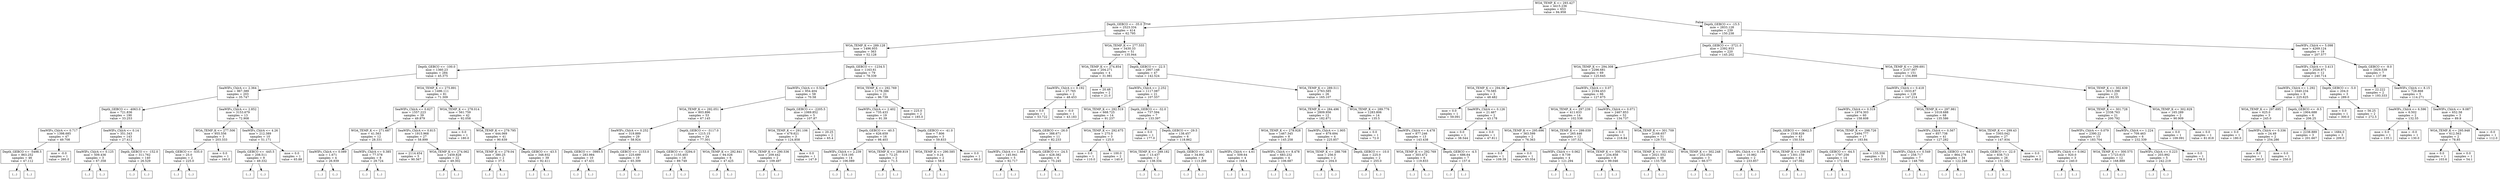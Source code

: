 digraph Tree {
node [shape=box] ;
0 [label="WOA_TEMP_K <= 293.427\nmse = 4415.236\nsamples = 653\nvalue = 94.958"] ;
1 [label="Depth_GEBCO <= -35.0\nmse = 2523.334\nsamples = 414\nvalue = 62.795"] ;
0 -> 1 [labeldistance=2.5, labelangle=45, headlabel="True"] ;
2 [label="WOA_TEMP_K <= 289.128\nmse = 1496.955\nsamples = 363\nvalue = 52.128"] ;
1 -> 2 ;
3 [label="Depth_GEBCO <= -100.0\nmse = 1360.23\nsamples = 284\nvalue = 45.375"] ;
2 -> 3 ;
4 [label="SeaWIFs_ChlrA <= 2.364\nmse = 967.389\nsamples = 203\nvalue = 35.747"] ;
3 -> 4 ;
5 [label="Depth_GEBCO <= -4063.0\nmse = 721.836\nsamples = 190\nvalue = 33.253"] ;
4 -> 5 ;
6 [label="SeaWIFs_ChlrA <= 0.717\nmse = 1398.685\nsamples = 47\nvalue = 49.708"] ;
5 -> 6 ;
7 [label="Depth_GEBCO <= -5498.5\nmse = 863.252\nsamples = 46\nvalue = 47.112"] ;
6 -> 7 ;
8 [label="(...)"] ;
7 -> 8 ;
15 [label="(...)"] ;
7 -> 15 ;
96 [label="mse = -0.0\nsamples = 1\nvalue = 260.0"] ;
6 -> 96 ;
97 [label="SeaWIFs_ChlrA <= 0.14\nmse = 351.343\nsamples = 143\nvalue = 27.412"] ;
5 -> 97 ;
98 [label="SeaWIFs_ChlrA <= 0.125\nmse = 509.436\nsamples = 3\nvalue = 67.358"] ;
97 -> 98 ;
99 [label="(...)"] ;
98 -> 99 ;
100 [label="(...)"] ;
98 -> 100 ;
103 [label="Depth_GEBCO <= -152.0\nmse = 311.762\nsamples = 140\nvalue = 26.529"] ;
97 -> 103 ;
104 [label="(...)"] ;
103 -> 104 ;
273 [label="(...)"] ;
103 -> 273 ;
312 [label="SeaWIFs_ChlrA <= 2.852\nmse = 3153.679\nsamples = 13\nvalue = 72.908"] ;
4 -> 312 ;
313 [label="WOA_TEMP_K <= 277.506\nmse = 955.556\nsamples = 3\nvalue = 203.333"] ;
312 -> 313 ;
314 [label="Depth_GEBCO <= -535.0\nmse = 25.0\nsamples = 2\nvalue = 225.0"] ;
313 -> 314 ;
315 [label="(...)"] ;
314 -> 315 ;
316 [label="(...)"] ;
314 -> 316 ;
317 [label="mse = 0.0\nsamples = 1\nvalue = 160.0"] ;
313 -> 317 ;
318 [label="SeaWIFs_ChlrA <= 4.26\nmse = 212.389\nsamples = 10\nvalue = 51.171"] ;
312 -> 318 ;
319 [label="Depth_GEBCO <= -445.5\nmse = 208.511\nsamples = 9\nvalue = 49.332"] ;
318 -> 319 ;
320 [label="(...)"] ;
319 -> 320 ;
327 [label="(...)"] ;
319 -> 327 ;
328 [label="mse = 0.0\nsamples = 1\nvalue = 65.88"] ;
318 -> 328 ;
329 [label="WOA_TEMP_K <= 275.891\nmse = 1496.111\nsamples = 81\nvalue = 71.309"] ;
3 -> 329 ;
330 [label="SeaWIFs_ChlrA <= 0.627\nmse = 1557.223\nsamples = 39\nvalue = 49.879"] ;
329 -> 330 ;
331 [label="WOA_TEMP_K <= 271.687\nmse = 41.563\nsamples = 12\nvalue = 28.331"] ;
330 -> 331 ;
332 [label="SeaWIFs_ChlrA <= 0.089\nmse = 1.671\nsamples = 4\nvalue = 26.939"] ;
331 -> 332 ;
333 [label="(...)"] ;
332 -> 333 ;
334 [label="(...)"] ;
332 -> 334 ;
335 [label="SeaWIFs_ChlrA <= 0.385\nmse = 77.578\nsamples = 8\nvalue = 29.724"] ;
331 -> 335 ;
336 [label="(...)"] ;
335 -> 336 ;
339 [label="(...)"] ;
335 -> 339 ;
340 [label="SeaWIFs_ChlrA <= 0.815\nmse = 1915.968\nsamples = 27\nvalue = 58.899"] ;
330 -> 340 ;
341 [label="mse = 2114.454\nsamples = 5\nvalue = 90.567"] ;
340 -> 341 ;
342 [label="WOA_TEMP_K <= 274.062\nmse = 1459.828\nsamples = 22\nvalue = 49.302"] ;
340 -> 342 ;
343 [label="(...)"] ;
342 -> 343 ;
350 [label="(...)"] ;
342 -> 350 ;
351 [label="WOA_TEMP_K <= 278.014\nmse = 561.759\nsamples = 42\nvalue = 92.058"] ;
329 -> 351 ;
352 [label="mse = 0.0\nsamples = 1\nvalue = 180.0"] ;
351 -> 352 ;
353 [label="WOA_TEMP_K <= 279.795\nmse = 444.069\nsamples = 41\nvalue = 90.639"] ;
351 -> 353 ;
354 [label="WOA_TEMP_K <= 279.04\nmse = 380.25\nsamples = 2\nvalue = 37.5"] ;
353 -> 354 ;
355 [label="(...)"] ;
354 -> 355 ;
356 [label="(...)"] ;
354 -> 356 ;
357 [label="Depth_GEBCO <= -43.5\nmse = 348.932\nsamples = 39\nvalue = 92.411"] ;
353 -> 357 ;
358 [label="(...)"] ;
357 -> 358 ;
397 [label="(...)"] ;
357 -> 397 ;
408 [label="Depth_GEBCO <= -1234.5\nmse = 1163.61\nsamples = 79\nvalue = 78.339"] ;
2 -> 408 ;
409 [label="SeaWIFs_ChlrA <= 0.524\nmse = 954.404\nsamples = 58\nvalue = 70.58"] ;
408 -> 409 ;
410 [label="WOA_TEMP_K <= 292.051\nmse = 803.896\nsamples = 53\nvalue = 67.145"] ;
409 -> 410 ;
411 [label="SeaWIFs_ChlrA <= 0.252\nmse = 319.889\nsamples = 29\nvalue = 58.924"] ;
410 -> 411 ;
412 [label="Depth_GEBCO <= -3985.5\nmse = 283.984\nsamples = 10\nvalue = 47.431"] ;
411 -> 412 ;
413 [label="(...)"] ;
412 -> 413 ;
426 [label="(...)"] ;
412 -> 426 ;
431 [label="Depth_GEBCO <= -2153.0\nmse = 225.689\nsamples = 19\nvalue = 65.309"] ;
411 -> 431 ;
432 [label="(...)"] ;
431 -> 432 ;
463 [label="(...)"] ;
431 -> 463 ;
464 [label="Depth_GEBCO <= -3117.0\nmse = 1215.15\nsamples = 24\nvalue = 77.301"] ;
410 -> 464 ;
465 [label="Depth_GEBCO <= -3294.0\nmse = 1155.403\nsamples = 18\nvalue = 89.749"] ;
464 -> 465 ;
466 [label="(...)"] ;
465 -> 466 ;
497 [label="(...)"] ;
465 -> 497 ;
500 [label="WOA_TEMP_K <= 292.841\nmse = 94.026\nsamples = 6\nvalue = 47.425"] ;
464 -> 500 ;
501 [label="(...)"] ;
500 -> 501 ;
504 [label="(...)"] ;
500 -> 504 ;
505 [label="Depth_GEBCO <= -2205.5\nmse = 1069.852\nsamples = 5\nvalue = 107.87"] ;
409 -> 505 ;
506 [label="WOA_TEMP_K <= 291.106\nmse = 479.621\nsamples = 3\nvalue = 124.858"] ;
505 -> 506 ;
507 [label="WOA_TEMP_K <= 290.536\nmse = 209.442\nsamples = 2\nvalue = 109.497"] ;
506 -> 507 ;
508 [label="(...)"] ;
507 -> 508 ;
509 [label="(...)"] ;
507 -> 509 ;
510 [label="mse = 0.0\nsamples = 1\nvalue = 147.9"] ;
506 -> 510 ;
511 [label="mse = 20.25\nsamples = 2\nvalue = 65.4"] ;
505 -> 511 ;
512 [label="WOA_TEMP_K <= 292.769\nmse = 1178.386\nsamples = 21\nvalue = 96.739"] ;
408 -> 512 ;
513 [label="SeaWIFs_ChlrA <= 2.402\nmse = 735.433\nsamples = 19\nvalue = 91.39"] ;
512 -> 513 ;
514 [label="Depth_GEBCO <= -40.5\nmse = 626.659\nsamples = 16\nvalue = 98.403"] ;
513 -> 514 ;
515 [label="SeaWIFs_ChlrA <= 2.239\nmse = 519.195\nsamples = 14\nvalue = 106.089"] ;
514 -> 515 ;
516 [label="(...)"] ;
515 -> 516 ;
537 [label="(...)"] ;
515 -> 537 ;
538 [label="WOA_TEMP_K <= 289.819\nmse = 72.25\nsamples = 2\nvalue = 71.5"] ;
514 -> 538 ;
539 [label="(...)"] ;
538 -> 539 ;
540 [label="(...)"] ;
538 -> 540 ;
541 [label="Depth_GEBCO <= -41.0\nmse = 7.806\nsamples = 3\nvalue = 59.833"] ;
513 -> 541 ;
542 [label="WOA_TEMP_K <= 290.585\nmse = 0.24\nsamples = 2\nvalue = 58.6"] ;
541 -> 542 ;
543 [label="(...)"] ;
542 -> 543 ;
544 [label="(...)"] ;
542 -> 544 ;
545 [label="mse = 0.0\nsamples = 1\nvalue = 66.0"] ;
541 -> 545 ;
546 [label="mse = 225.0\nsamples = 2\nvalue = 185.0"] ;
512 -> 546 ;
547 [label="WOA_TEMP_K <= 277.555\nmse = 3430.33\nsamples = 51\nvalue = 135.944"] ;
1 -> 547 ;
548 [label="WOA_TEMP_K <= 274.854\nmse = 204.271\nsamples = 4\nvalue = 31.981"] ;
547 -> 548 ;
549 [label="SeaWIFs_ChlrA <= 0.192\nmse = 27.765\nsamples = 2\nvalue = 48.453"] ;
548 -> 549 ;
550 [label="mse = 0.0\nsamples = 1\nvalue = 53.722"] ;
549 -> 550 ;
551 [label="mse = -0.0\nsamples = 1\nvalue = 43.183"] ;
549 -> 551 ;
552 [label="mse = 20.48\nsamples = 2\nvalue = 21.0"] ;
548 -> 552 ;
553 [label="Depth_GEBCO <= -22.5\nmse = 2907.148\nsamples = 47\nvalue = 142.524"] ;
547 -> 553 ;
554 [label="SeaWIFs_ChlrA <= 2.252\nmse = 1117.087\nsamples = 21\nvalue = 107.557"] ;
553 -> 554 ;
555 [label="WOA_TEMP_K <= 292.519\nmse = 668.725\nsamples = 14\nvalue = 91.237"] ;
554 -> 555 ;
556 [label="Depth_GEBCO <= -26.0\nmse = 388.671\nsamples = 11\nvalue = 82.233"] ;
555 -> 556 ;
557 [label="SeaWIFs_ChlrA <= 1.464\nmse = 145.941\nsamples = 5\nvalue = 92.717"] ;
556 -> 557 ;
558 [label="(...)"] ;
557 -> 558 ;
565 [label="(...)"] ;
557 -> 565 ;
566 [label="Depth_GEBCO <= -24.5\nmse = 428.382\nsamples = 6\nvalue = 75.245"] ;
556 -> 566 ;
567 [label="(...)"] ;
566 -> 567 ;
572 [label="(...)"] ;
566 -> 572 ;
573 [label="WOA_TEMP_K <= 292.675\nmse = 275.0\nsamples = 3\nvalue = 125.0"] ;
555 -> 573 ;
574 [label="mse = 0.0\nsamples = 1\nvalue = 110.0"] ;
573 -> 574 ;
575 [label="mse = 100.0\nsamples = 2\nvalue = 140.0"] ;
573 -> 575 ;
576 [label="Depth_GEBCO <= -32.0\nmse = 737.594\nsamples = 7\nvalue = 133.397"] ;
554 -> 576 ;
577 [label="mse = 0.0\nsamples = 1\nvalue = 177.0"] ;
576 -> 577 ;
578 [label="Depth_GEBCO <= -29.5\nmse = 138.457\nsamples = 6\nvalue = 118.862"] ;
576 -> 578 ;
579 [label="WOA_TEMP_K <= 289.182\nmse = 13.437\nsamples = 2\nvalue = 138.334"] ;
578 -> 579 ;
580 [label="(...)"] ;
579 -> 580 ;
581 [label="(...)"] ;
579 -> 581 ;
582 [label="Depth_GEBCO <= -26.5\nmse = 34.892\nsamples = 4\nvalue = 113.299"] ;
578 -> 582 ;
583 [label="(...)"] ;
582 -> 583 ;
584 [label="(...)"] ;
582 -> 584 ;
587 [label="WOA_TEMP_K <= 289.511\nmse = 2763.585\nsamples = 26\nvalue = 165.107"] ;
553 -> 587 ;
588 [label="WOA_TEMP_K <= 284.496\nmse = 2809.956\nsamples = 12\nvalue = 182.871"] ;
587 -> 588 ;
589 [label="WOA_TEMP_K <= 278.928\nmse = 1467.345\nsamples = 8\nvalue = 145.258"] ;
588 -> 589 ;
590 [label="SeaWIFs_ChlrA <= 4.61\nmse = 509.64\nsamples = 4\nvalue = 168.4"] ;
589 -> 590 ;
591 [label="(...)"] ;
590 -> 591 ;
594 [label="(...)"] ;
590 -> 594 ;
597 [label="SeaWIFs_ChlrA <= 8.478\nmse = 683.232\nsamples = 4\nvalue = 106.687"] ;
589 -> 597 ;
598 [label="(...)"] ;
597 -> 598 ;
603 [label="(...)"] ;
597 -> 603 ;
604 [label="SeaWIFs_ChlrA <= 1.905\nmse = 879.694\nsamples = 4\nvalue = 225.857"] ;
588 -> 604 ;
605 [label="WOA_TEMP_K <= 288.708\nmse = 256.0\nsamples = 2\nvalue = 204.0"] ;
604 -> 605 ;
606 [label="(...)"] ;
605 -> 606 ;
607 [label="(...)"] ;
605 -> 607 ;
608 [label="Depth_GEBCO <= -10.0\nmse = 225.0\nsamples = 2\nvalue = 255.0"] ;
604 -> 608 ;
609 [label="(...)"] ;
608 -> 609 ;
610 [label="(...)"] ;
608 -> 610 ;
611 [label="WOA_TEMP_K <= 289.776\nmse = 1283.806\nsamples = 14\nvalue = 135.5"] ;
587 -> 611 ;
612 [label="mse = 0.0\nsamples = 1\nvalue = 72.0"] ;
611 -> 612 ;
613 [label="SeaWIFs_ChlrA <= 4.478\nmse = 877.246\nsamples = 13\nvalue = 143.438"] ;
611 -> 613 ;
614 [label="WOA_TEMP_K <= 292.769\nmse = 303.472\nsamples = 6\nvalue = 119.833"] ;
613 -> 614 ;
615 [label="(...)"] ;
614 -> 615 ;
624 [label="(...)"] ;
614 -> 624 ;
625 [label="Depth_GEBCO <= -4.5\nmse = 686.64\nsamples = 7\nvalue = 157.6"] ;
613 -> 625 ;
626 [label="(...)"] ;
625 -> 626 ;
635 [label="(...)"] ;
625 -> 635 ;
636 [label="Depth_GEBCO <= -15.5\nmse = 2833.128\nsamples = 239\nvalue = 150.238"] ;
0 -> 636 [labeldistance=2.5, labelangle=-45, headlabel="False"] ;
637 [label="Depth_GEBCO <= -3721.0\nmse = 2392.933\nsamples = 220\nvalue = 145.202"] ;
636 -> 637 ;
638 [label="WOA_TEMP_K <= 294.308\nmse = 2296.681\nsamples = 69\nvalue = 125.645"] ;
637 -> 638 ;
639 [label="WOA_TEMP_K <= 294.06\nmse = 70.585\nsamples = 3\nvalue = 48.482"] ;
638 -> 639 ;
640 [label="mse = 0.0\nsamples = 1\nvalue = 59.091"] ;
639 -> 640 ;
641 [label="SeaWIFs_ChlrA <= 0.126\nmse = 21.467\nsamples = 2\nvalue = 43.178"] ;
639 -> 641 ;
642 [label="mse = 0.0\nsamples = 1\nvalue = 38.544"] ;
641 -> 642 ;
643 [label="mse = 0.0\nsamples = 1\nvalue = 47.811"] ;
641 -> 643 ;
644 [label="SeaWIFs_ChlrA <= 0.07\nmse = 2194.453\nsamples = 66\nvalue = 127.675"] ;
638 -> 644 ;
645 [label="WOA_TEMP_K <= 297.239\nmse = 411.633\nsamples = 14\nvalue = 102.536"] ;
644 -> 645 ;
646 [label="WOA_TEMP_K <= 295.696\nmse = 363.599\nsamples = 2\nvalue = 76.363"] ;
645 -> 646 ;
647 [label="mse = 0.0\nsamples = 1\nvalue = 109.39"] ;
646 -> 647 ;
648 [label="mse = 0.0\nsamples = 1\nvalue = 65.354"] ;
646 -> 648 ;
649 [label="WOA_TEMP_K <= 299.039\nmse = 265.446\nsamples = 12\nvalue = 107.521"] ;
645 -> 649 ;
650 [label="SeaWIFs_ChlrA <= 0.062\nmse = 8.739\nsamples = 4\nvalue = 121.294"] ;
649 -> 650 ;
651 [label="(...)"] ;
650 -> 651 ;
656 [label="(...)"] ;
650 -> 656 ;
657 [label="WOA_TEMP_K <= 300.734\nmse = 234.858\nsamples = 8\nvalue = 99.046"] ;
649 -> 657 ;
658 [label="(...)"] ;
657 -> 658 ;
665 [label="(...)"] ;
657 -> 665 ;
672 [label="SeaWIFs_ChlrA <= 0.071\nmse = 2467.853\nsamples = 52\nvalue = 134.737"] ;
644 -> 672 ;
673 [label="mse = 0.0\nsamples = 1\nvalue = 218.84"] ;
672 -> 673 ;
674 [label="WOA_TEMP_K <= 301.709\nmse = 2168.657\nsamples = 51\nvalue = 129.731"] ;
672 -> 674 ;
675 [label="WOA_TEMP_K <= 301.652\nmse = 2021.552\nsamples = 48\nvalue = 133.728"] ;
674 -> 675 ;
676 [label="(...)"] ;
675 -> 676 ;
763 [label="(...)"] ;
675 -> 763 ;
768 [label="WOA_TEMP_K <= 302.248\nmse = 252.054\nsamples = 3\nvalue = 66.577"] ;
674 -> 768 ;
769 [label="(...)"] ;
768 -> 769 ;
772 [label="(...)"] ;
768 -> 772 ;
773 [label="WOA_TEMP_K <= 299.691\nmse = 2157.007\nsamples = 151\nvalue = 154.898"] ;
637 -> 773 ;
774 [label="SeaWIFs_ChlrA <= 0.418\nmse = 1633.87\nsamples = 128\nvalue = 147.214"] ;
773 -> 774 ;
775 [label="SeaWIFs_ChlrA <= 0.319\nmse = 1974.303\nsamples = 60\nvalue = 158.608"] ;
774 -> 775 ;
776 [label="Depth_GEBCO <= -3662.5\nmse = 1538.829\nsamples = 43\nvalue = 150.534"] ;
775 -> 776 ;
777 [label="SeaWIFs_ChlrA <= 0.104\nmse = 10.982\nsamples = 2\nvalue = 233.857"] ;
776 -> 777 ;
778 [label="(...)"] ;
777 -> 778 ;
779 [label="(...)"] ;
777 -> 779 ;
780 [label="WOA_TEMP_K <= 298.947\nmse = 1301.159\nsamples = 41\nvalue = 147.062"] ;
776 -> 780 ;
781 [label="(...)"] ;
780 -> 781 ;
834 [label="(...)"] ;
780 -> 834 ;
841 [label="WOA_TEMP_K <= 298.726\nmse = 2494.777\nsamples = 17\nvalue = 183.84"] ;
775 -> 841 ;
842 [label="Depth_GEBCO <= -64.5\nmse = 1797.256\nsamples = 14\nvalue = 172.484"] ;
841 -> 842 ;
843 [label="(...)"] ;
842 -> 843 ;
850 [label="(...)"] ;
842 -> 850 ;
855 [label="mse = 155.556\nsamples = 3\nvalue = 263.333"] ;
841 -> 855 ;
856 [label="WOA_TEMP_K <= 297.981\nmse = 1018.688\nsamples = 68\nvalue = 135.586"] ;
774 -> 856 ;
857 [label="SeaWIFs_ChlrA <= 0.567\nmse = 857.738\nsamples = 41\nvalue = 127.282"] ;
856 -> 857 ;
858 [label="SeaWIFs_ChlrA <= 0.549\nmse = 258.717\nsamples = 7\nvalue = 148.795"] ;
857 -> 858 ;
859 [label="(...)"] ;
858 -> 859 ;
866 [label="(...)"] ;
858 -> 866 ;
869 [label="Depth_GEBCO <= -64.5\nmse = 864.276\nsamples = 34\nvalue = 122.248"] ;
857 -> 869 ;
870 [label="(...)"] ;
869 -> 870 ;
883 [label="(...)"] ;
869 -> 883 ;
916 [label="WOA_TEMP_K <= 299.43\nmse = 1003.042\nsamples = 27\nvalue = 147.934"] ;
856 -> 916 ;
917 [label="Depth_GEBCO <= -22.0\nmse = 838.713\nsamples = 26\nvalue = 151.282"] ;
916 -> 917 ;
918 [label="(...)"] ;
917 -> 918 ;
951 [label="(...)"] ;
917 -> 951 ;
958 [label="mse = 0.0\nsamples = 1\nvalue = 86.0"] ;
916 -> 958 ;
959 [label="WOA_TEMP_K <= 302.639\nmse = 3013.398\nsamples = 23\nvalue = 192.55"] ;
773 -> 959 ;
960 [label="WOA_TEMP_K <= 301.728\nmse = 2338.763\nsamples = 21\nvalue = 200.792"] ;
959 -> 960 ;
961 [label="SeaWIFs_ChlrA <= 0.079\nmse = 2390.22\nsamples = 15\nvalue = 183.704"] ;
960 -> 961 ;
962 [label="SeaWIFs_ChlrA <= 0.062\nmse = 920.0\nsamples = 3\nvalue = 240.0"] ;
961 -> 962 ;
963 [label="(...)"] ;
962 -> 963 ;
964 [label="(...)"] ;
962 -> 964 ;
965 [label="WOA_TEMP_K <= 300.575\nmse = 1723.615\nsamples = 12\nvalue = 168.889"] ;
961 -> 965 ;
966 [label="(...)"] ;
965 -> 966 ;
971 [label="(...)"] ;
965 -> 971 ;
978 [label="SeaWIFs_ChlrA <= 1.224\nmse = 709.463\nsamples = 6\nvalue = 232.339"] ;
960 -> 978 ;
979 [label="SeaWIFs_ChlrA <= 0.223\nmse = 203.992\nsamples = 5\nvalue = 242.219"] ;
978 -> 979 ;
980 [label="(...)"] ;
979 -> 980 ;
985 [label="(...)"] ;
979 -> 985 ;
988 [label="mse = 0.0\nsamples = 1\nvalue = 178.0"] ;
978 -> 988 ;
989 [label="WOA_TEMP_K <= 302.929\nmse = 165.289\nsamples = 2\nvalue = 90.909"] ;
959 -> 989 ;
990 [label="mse = 0.0\nsamples = 1\nvalue = 109.091"] ;
989 -> 990 ;
991 [label="mse = 0.0\nsamples = 1\nvalue = 81.818"] ;
989 -> 991 ;
992 [label="SeaWIFs_ChlrA <= 5.098\nmse = 4269.124\nsamples = 19\nvalue = 207.577"] ;
636 -> 992 ;
993 [label="SeaWIFs_ChlrA <= 3.413\nmse = 2026.871\nsamples = 12\nvalue = 240.714"] ;
992 -> 993 ;
994 [label="SeaWIFs_ChlrA <= 1.292\nmse = 1640.234\nsamples = 9\nvalue = 225.625"] ;
993 -> 994 ;
995 [label="WOA_TEMP_K <= 297.695\nmse = 625.0\nsamples = 3\nvalue = 245.0"] ;
994 -> 995 ;
996 [label="mse = 0.0\nsamples = 1\nvalue = 180.0"] ;
995 -> 996 ;
997 [label="SeaWIFs_ChlrA <= 0.336\nmse = 24.49\nsamples = 2\nvalue = 254.286"] ;
995 -> 997 ;
998 [label="mse = 0.0\nsamples = 1\nvalue = 260.0"] ;
997 -> 998 ;
999 [label="mse = 0.0\nsamples = 1\nvalue = 250.0"] ;
997 -> 999 ;
1000 [label="Depth_GEBCO <= -9.5\nmse = 1904.688\nsamples = 6\nvalue = 206.25"] ;
994 -> 1000 ;
1001 [label="mse = 2238.889\nsamples = 3\nvalue = 201.667"] ;
1000 -> 1001 ;
1002 [label="mse = 1684.0\nsamples = 3\nvalue = 209.0"] ;
1000 -> 1002 ;
1003 [label="Depth_GEBCO <= -5.0\nmse = 204.0\nsamples = 3\nvalue = 289.0"] ;
993 -> 1003 ;
1004 [label="mse = 0.0\nsamples = 1\nvalue = 300.0"] ;
1003 -> 1004 ;
1005 [label="mse = 56.25\nsamples = 2\nvalue = 272.5"] ;
1003 -> 1005 ;
1006 [label="Depth_GEBCO <= -9.0\nmse = 1829.539\nsamples = 7\nvalue = 137.99"] ;
992 -> 1006 ;
1007 [label="mse = 22.222\nsamples = 2\nvalue = 193.333"] ;
1006 -> 1007 ;
1008 [label="SeaWIFs_ChlrA <= 8.15\nmse = 728.868\nsamples = 5\nvalue = 114.271"] ;
1006 -> 1008 ;
1009 [label="SeaWIFs_ChlrA <= 6.596\nmse = 6.502\nsamples = 2\nvalue = 132.55"] ;
1008 -> 1009 ;
1010 [label="mse = 0.0\nsamples = 1\nvalue = 135.1"] ;
1009 -> 1010 ;
1011 [label="mse = -0.0\nsamples = 1\nvalue = 130.0"] ;
1009 -> 1011 ;
1012 [label="SeaWIFs_ChlrA <= 9.087\nmse = 652.58\nsamples = 3\nvalue = 89.9"] ;
1008 -> 1012 ;
1013 [label="WOA_TEMP_K <= 295.948\nmse = 612.563\nsamples = 2\nvalue = 78.85"] ;
1012 -> 1013 ;
1014 [label="mse = 0.0\nsamples = 1\nvalue = 103.6"] ;
1013 -> 1014 ;
1015 [label="mse = 0.0\nsamples = 1\nvalue = 54.1"] ;
1013 -> 1015 ;
1016 [label="mse = -0.0\nsamples = 1\nvalue = 112.0"] ;
1012 -> 1016 ;
}